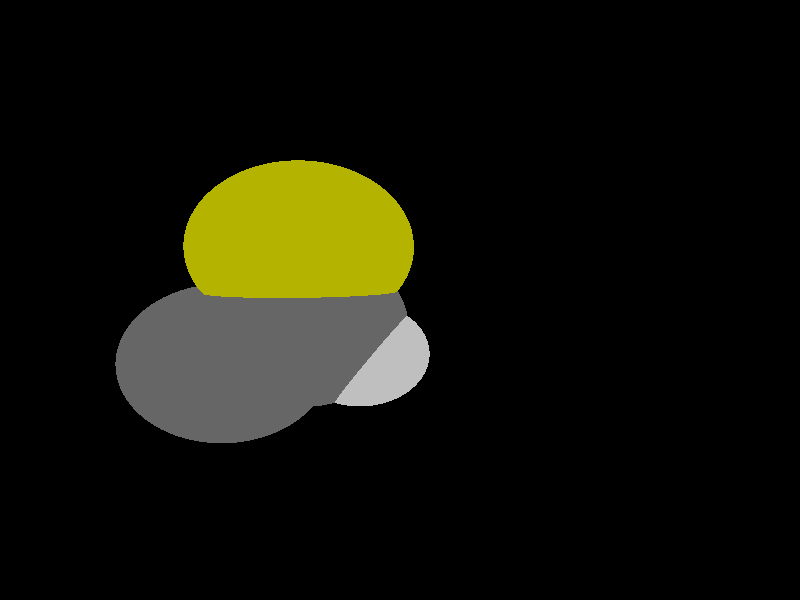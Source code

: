global_settings {
	ambient_light rgb <0.200000002980232, 0.200000002980232, 0.200000002980232>
	max_trace_level 15
}

background { color rgb <0,0,0> }

camera {
	perspective
	location <3.73799775959266, -2.31039236705377, 17.0684568558366>
	angle 40
	up <0.83839756886669, 0.53768313878696, -0.0893664298415658>
	right <0.52806188227428, -0.841886601015519, -0.111254660664085> * 1
	direction <-0.135056155014751, 0.0460846318715879, -0.989765649887837> }

light_source {
	<18.2176317755258, -5.4637062985506, 13.3435265553139>
	color rgb <1, 1, 1>
	fade_distance 31.838320854631
	fade_power 0
	spotlight
	area_light <20, 0, 0>, <0, 0, 20>, 20, 20
	circular
	orient
	point_at <-18.2176317755258, 5.4637062985506, -13.3435265553139>
}

light_source {
	<1.54257776637986, 17.0801415740558, -7.45710138524006>
	color rgb <0.300000011920929, 0.300000011920929, 0.300000011920929> shadowless
	fade_distance 31.838320854631
	fade_power 0
	parallel
	point_at <-1.54257776637986, -17.0801415740558, 7.45710138524006>
}

#default {
	finish {ambient 0.5 diffuse 1 specular 0.2 roughness .01 metallic 1}
}

union {
cylinder {
	<0.0857711117337076, -0.485957723861198, 0.00085260981995088>, 	<-0.592861787924827, -0.165271094870096, 0.000523203102525201>, 0.075
	pigment { rgbt <0.400000005960464, 0.400000005960464, 0.400000005960464, 0> }
}
cylinder {
	<-0.592861787924827, -0.165271094870096, 0.000523203102525201>, 	<-1.27149468758336, 0.155415534121007, 0.000193796385099523>, 0.075
	pigment { rgbt <0.400000005960464, 0.400000005960464, 0.400000005960464, 0> }
}
cylinder {
	<0.025130344655833, -0.391200638069778, 0.000647523193452574>, 	<0.663328227460963, 0.0172174044773671, -0.000842892734913556>, 0.075
	pigment { rgbt <0.400000005960464, 0.400000005960464, 0.400000005960464, 0> }
}
cylinder {
	<0.146411878811582, -0.580714809652618, 0.0010576964464492>, 	<0.784609761616712, -0.172296767105474, -0.00043271948191693>, 0.075
	pigment { rgbt <0.400000005960464, 0.400000005960464, 0.400000005960464, 0> }
}
cylinder {
	<0.663328227460963, 0.0172174044773671, -0.000842892734913556>, 	<1.43342824037533, 0.510046898767707, -0.00264134640673967>, 0.075
	pigment { rgbt <0.699999988079071, 0.699999988079071, 0, 0> }
}
cylinder {
	<0.784609761616712, -0.172296767105474, -0.00043271948191693>, 	<1.55470977453108, 0.320532727184866, -0.00223117315374305>, 0.075
	pigment { rgbt <0.699999988079071, 0.699999988079071, 0, 0> }
}
cylinder {
	<0.0857711117337076, -0.485957723861198, 0.00085260981995088>, 	<0.093329960435145, -1.15891191934493, 0.00264827802104842>, 0.075
	pigment { rgbt <0.400000005960464, 0.400000005960464, 0.400000005960464, 0> }
}
cylinder {
	<0.093329960435145, -1.15891191934493, 0.00264827802104842>, 	<0.0981595329842694, -1.58888230738937, 0.00379558367484554>, 0.075
	pigment { rgbt <0.75, 0.75, 0.75, 0> }
}
sphere {
	<0.0857711117337076, -0.485957723861198, 0.00085260981995088>, 0.4104
	pigment { rgbt <0.400000005960464, 0.400000005960464, 0.400000005960464,0> }
}
sphere {
	<-1.27149468758336, 0.155415534121007, 0.000193796385099523>, 0.4104
	pigment { rgbt <0.400000005960464, 0.400000005960464, 0.400000005960464,0> }
}
sphere {
	<1.49406900745321, 0.415289812976286, -0.00243625978024137>, 0.567
	pigment { rgbt <0.699999988079071, 0.699999988079071, 0,0> }
}
sphere {
	<0.0981595329842694, -1.58888230738937, 0.00379558367484554>, 0.1674
	pigment { rgbt <0.75, 0.75, 0.75,0> }
}
}
merge {
}
union {
}
merge {
sphere {
	<0.0857711117337076, -0.485957723861198, 0.00085260981995088>, 1.69983
	pigment { rgbt <0, 0, 0,0> }
}
sphere {
	<-1.27149468758336, 0.155415534121007, 0.000193796385099523>, 1.69983
	pigment { rgbt <0, 0, 0,0> }
}
sphere {
	<1.49406900745321, 0.415289812976286, -0.00243625978024137>, 1.79982
	pigment { rgbt <0, 0, 0,0> }
}
sphere {
	<0.0981595329842694, -1.58888230738937, 0.00379558367484554>, 1.09989
	pigment { rgbt <0, 0, 0,0> }
}
sphere {
	<0.0857711117337076, -0.485957723861198, 0.00085260981995088>, 1.7
	pigment { rgbt <0.400000005960464, 0.400000005960464, 0.400000005960464,0.350000023841858> }
}
sphere {
	<-1.27149468758336, 0.155415534121007, 0.000193796385099523>, 1.7
	pigment { rgbt <0.400000005960464, 0.400000005960464, 0.400000005960464,0.350000023841858> }
}
sphere {
	<1.49406900745321, 0.415289812976286, -0.00243625978024137>, 1.8
	pigment { rgbt <0.699999988079071, 0.699999988079071, 0,0.350000023841858> }
}
sphere {
	<0.0981595329842694, -1.58888230738937, 0.00379558367484554>, 1.1
	pigment { rgbt <0.75, 0.75, 0.75,0.350000023841858> }
}
}
